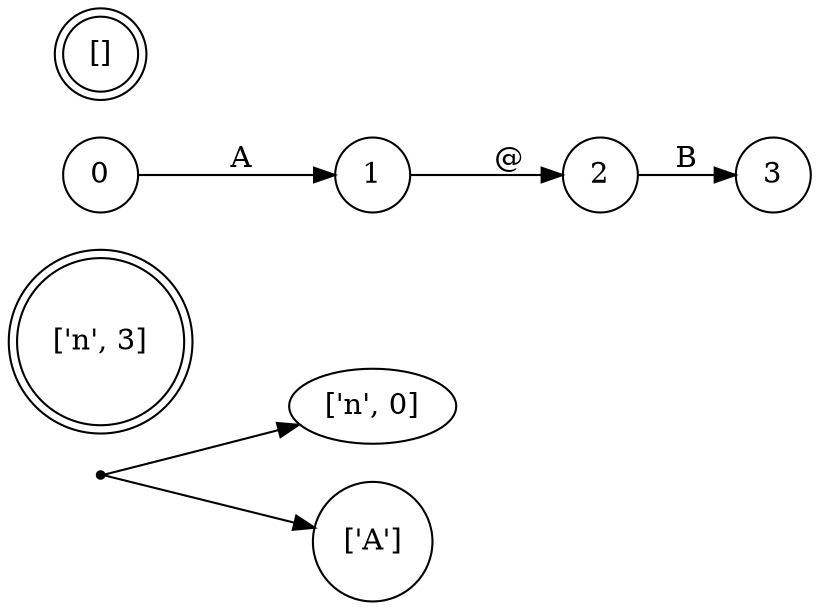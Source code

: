digraph finite_state_machine {
	rankdir=LR size="8,5"
	ini [shape=point]
	ini -> "['n', 0]"
	node [shape=doublecircle]
	"['n', 3]"
	node [shape=circle]
	0 -> 1 [label=A]
	2 -> 3 [label=B]
	1 -> 2 [label="@"]
	ini [shape=point]
	ini -> "['A']"
	node [shape=doublecircle]
	"[]"
	node [shape=circle]
}
